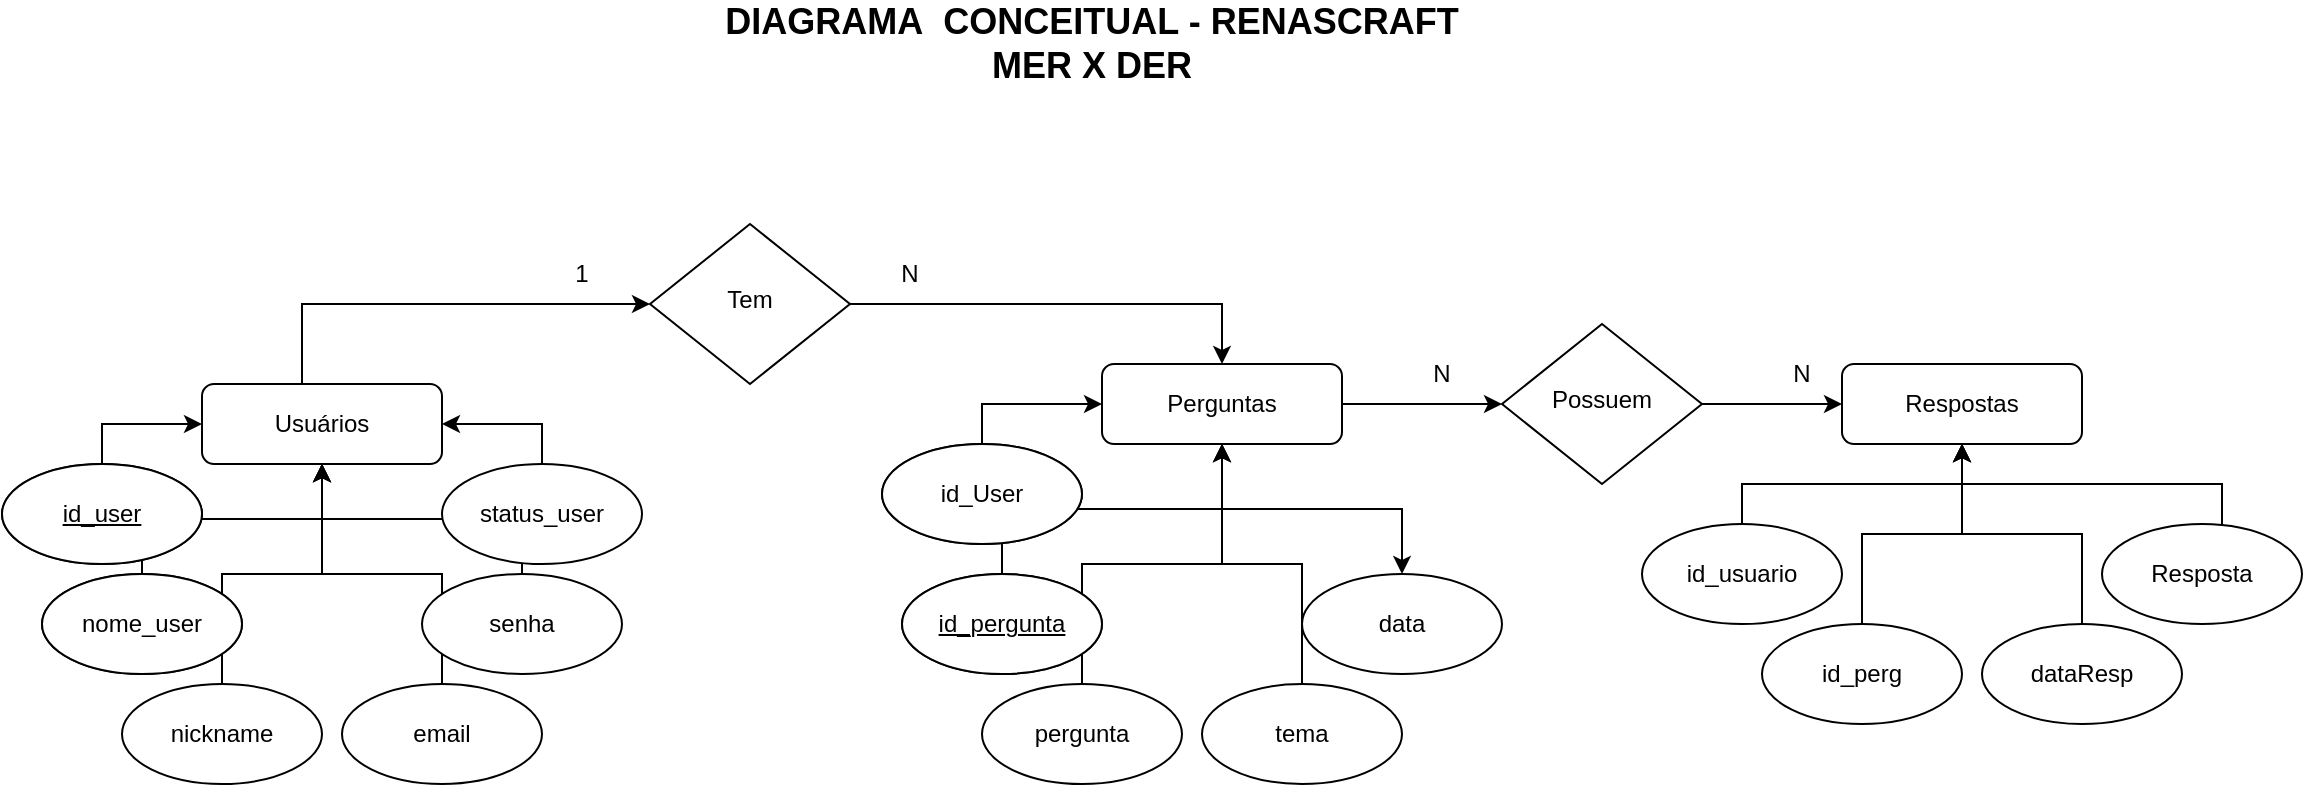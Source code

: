 <mxfile version="20.6.2" type="device"><diagram id="C5RBs43oDa-KdzZeNtuy" name="Page-1"><mxGraphModel dx="2511" dy="1445" grid="1" gridSize="10" guides="1" tooltips="1" connect="1" arrows="1" fold="1" page="1" pageScale="1" pageWidth="827" pageHeight="1169" math="0" shadow="0"><root><mxCell id="WIyWlLk6GJQsqaUBKTNV-0"/><mxCell id="WIyWlLk6GJQsqaUBKTNV-1" parent="WIyWlLk6GJQsqaUBKTNV-0"/><mxCell id="T-JM7U3I1AaQGYlx5DAo-31" style="edgeStyle=orthogonalEdgeStyle;rounded=0;orthogonalLoop=1;jettySize=auto;html=1;entryX=0;entryY=0.5;entryDx=0;entryDy=0;" edge="1" parent="WIyWlLk6GJQsqaUBKTNV-1" source="WIyWlLk6GJQsqaUBKTNV-3" target="WIyWlLk6GJQsqaUBKTNV-6"><mxGeometry relative="1" as="geometry"><Array as="points"><mxPoint x="440" y="240"/></Array></mxGeometry></mxCell><mxCell id="WIyWlLk6GJQsqaUBKTNV-3" value="Usuários" style="rounded=1;whiteSpace=wrap;html=1;fontSize=12;glass=0;strokeWidth=1;shadow=0;" parent="WIyWlLk6GJQsqaUBKTNV-1" vertex="1"><mxGeometry x="390" y="280" width="120" height="40" as="geometry"/></mxCell><mxCell id="T-JM7U3I1AaQGYlx5DAo-33" style="edgeStyle=orthogonalEdgeStyle;rounded=0;orthogonalLoop=1;jettySize=auto;html=1;entryX=0.5;entryY=0;entryDx=0;entryDy=0;" edge="1" parent="WIyWlLk6GJQsqaUBKTNV-1" source="WIyWlLk6GJQsqaUBKTNV-6" target="T-JM7U3I1AaQGYlx5DAo-1"><mxGeometry relative="1" as="geometry"/></mxCell><mxCell id="WIyWlLk6GJQsqaUBKTNV-6" value="Tem" style="rhombus;whiteSpace=wrap;html=1;shadow=0;fontFamily=Helvetica;fontSize=12;align=center;strokeWidth=1;spacing=6;spacingTop=-4;" parent="WIyWlLk6GJQsqaUBKTNV-1" vertex="1"><mxGeometry x="614" y="200" width="100" height="80" as="geometry"/></mxCell><mxCell id="T-JM7U3I1AaQGYlx5DAo-0" value="1" style="text;html=1;strokeColor=none;fillColor=none;align=center;verticalAlign=middle;whiteSpace=wrap;rounded=0;" vertex="1" parent="WIyWlLk6GJQsqaUBKTNV-1"><mxGeometry x="550" y="210" width="60" height="30" as="geometry"/></mxCell><mxCell id="T-JM7U3I1AaQGYlx5DAo-45" style="edgeStyle=orthogonalEdgeStyle;rounded=0;orthogonalLoop=1;jettySize=auto;html=1;entryX=0.5;entryY=0;entryDx=0;entryDy=0;" edge="1" parent="WIyWlLk6GJQsqaUBKTNV-1" source="T-JM7U3I1AaQGYlx5DAo-1" target="T-JM7U3I1AaQGYlx5DAo-15"><mxGeometry relative="1" as="geometry"/></mxCell><mxCell id="T-JM7U3I1AaQGYlx5DAo-47" style="edgeStyle=orthogonalEdgeStyle;rounded=0;orthogonalLoop=1;jettySize=auto;html=1;entryX=0;entryY=0.5;entryDx=0;entryDy=0;" edge="1" parent="WIyWlLk6GJQsqaUBKTNV-1" source="T-JM7U3I1AaQGYlx5DAo-1" target="T-JM7U3I1AaQGYlx5DAo-48"><mxGeometry relative="1" as="geometry"><mxPoint x="1030" y="290" as="targetPoint"/></mxGeometry></mxCell><mxCell id="T-JM7U3I1AaQGYlx5DAo-1" value="Perguntas" style="rounded=1;whiteSpace=wrap;html=1;fontSize=12;glass=0;strokeWidth=1;shadow=0;" vertex="1" parent="WIyWlLk6GJQsqaUBKTNV-1"><mxGeometry x="840" y="270" width="120" height="40" as="geometry"/></mxCell><mxCell id="T-JM7U3I1AaQGYlx5DAo-3" value="N" style="text;html=1;strokeColor=none;fillColor=none;align=center;verticalAlign=middle;whiteSpace=wrap;rounded=0;" vertex="1" parent="WIyWlLk6GJQsqaUBKTNV-1"><mxGeometry x="714" y="210" width="60" height="30" as="geometry"/></mxCell><mxCell id="T-JM7U3I1AaQGYlx5DAo-21" style="edgeStyle=orthogonalEdgeStyle;rounded=0;orthogonalLoop=1;jettySize=auto;html=1;entryX=0;entryY=0.5;entryDx=0;entryDy=0;" edge="1" parent="WIyWlLk6GJQsqaUBKTNV-1" source="T-JM7U3I1AaQGYlx5DAo-4" target="WIyWlLk6GJQsqaUBKTNV-3"><mxGeometry relative="1" as="geometry"/></mxCell><mxCell id="T-JM7U3I1AaQGYlx5DAo-4" value="&lt;u&gt;id_user&lt;/u&gt;" style="ellipse;whiteSpace=wrap;html=1;" vertex="1" parent="WIyWlLk6GJQsqaUBKTNV-1"><mxGeometry x="290" y="320" width="100" height="50" as="geometry"/></mxCell><mxCell id="T-JM7U3I1AaQGYlx5DAo-22" style="edgeStyle=orthogonalEdgeStyle;rounded=0;orthogonalLoop=1;jettySize=auto;html=1;entryX=0.5;entryY=1;entryDx=0;entryDy=0;" edge="1" parent="WIyWlLk6GJQsqaUBKTNV-1" source="T-JM7U3I1AaQGYlx5DAo-6" target="WIyWlLk6GJQsqaUBKTNV-3"><mxGeometry relative="1" as="geometry"/></mxCell><mxCell id="T-JM7U3I1AaQGYlx5DAo-6" value="nome_user" style="ellipse;whiteSpace=wrap;html=1;" vertex="1" parent="WIyWlLk6GJQsqaUBKTNV-1"><mxGeometry x="310" y="375" width="100" height="50" as="geometry"/></mxCell><mxCell id="T-JM7U3I1AaQGYlx5DAo-24" style="edgeStyle=orthogonalEdgeStyle;rounded=0;orthogonalLoop=1;jettySize=auto;html=1;entryX=0.5;entryY=1;entryDx=0;entryDy=0;" edge="1" parent="WIyWlLk6GJQsqaUBKTNV-1" source="T-JM7U3I1AaQGYlx5DAo-7" target="WIyWlLk6GJQsqaUBKTNV-3"><mxGeometry relative="1" as="geometry"/></mxCell><mxCell id="T-JM7U3I1AaQGYlx5DAo-7" value="nickname" style="ellipse;whiteSpace=wrap;html=1;" vertex="1" parent="WIyWlLk6GJQsqaUBKTNV-1"><mxGeometry x="350" y="430" width="100" height="50" as="geometry"/></mxCell><mxCell id="T-JM7U3I1AaQGYlx5DAo-25" style="edgeStyle=orthogonalEdgeStyle;rounded=0;orthogonalLoop=1;jettySize=auto;html=1;entryX=0.5;entryY=1;entryDx=0;entryDy=0;" edge="1" parent="WIyWlLk6GJQsqaUBKTNV-1" source="T-JM7U3I1AaQGYlx5DAo-8" target="WIyWlLk6GJQsqaUBKTNV-3"><mxGeometry relative="1" as="geometry"/></mxCell><mxCell id="T-JM7U3I1AaQGYlx5DAo-8" value="email" style="ellipse;whiteSpace=wrap;html=1;" vertex="1" parent="WIyWlLk6GJQsqaUBKTNV-1"><mxGeometry x="460" y="430" width="100" height="50" as="geometry"/></mxCell><mxCell id="T-JM7U3I1AaQGYlx5DAo-27" style="edgeStyle=orthogonalEdgeStyle;rounded=0;orthogonalLoop=1;jettySize=auto;html=1;entryX=0.5;entryY=1;entryDx=0;entryDy=0;" edge="1" parent="WIyWlLk6GJQsqaUBKTNV-1" source="T-JM7U3I1AaQGYlx5DAo-9" target="WIyWlLk6GJQsqaUBKTNV-3"><mxGeometry relative="1" as="geometry"/></mxCell><mxCell id="T-JM7U3I1AaQGYlx5DAo-9" value="senha" style="ellipse;whiteSpace=wrap;html=1;" vertex="1" parent="WIyWlLk6GJQsqaUBKTNV-1"><mxGeometry x="500" y="375" width="100" height="50" as="geometry"/></mxCell><mxCell id="T-JM7U3I1AaQGYlx5DAo-28" style="edgeStyle=orthogonalEdgeStyle;rounded=0;orthogonalLoop=1;jettySize=auto;html=1;entryX=1;entryY=0.5;entryDx=0;entryDy=0;" edge="1" parent="WIyWlLk6GJQsqaUBKTNV-1" source="T-JM7U3I1AaQGYlx5DAo-10" target="WIyWlLk6GJQsqaUBKTNV-3"><mxGeometry relative="1" as="geometry"/></mxCell><mxCell id="T-JM7U3I1AaQGYlx5DAo-10" value="status_user" style="ellipse;whiteSpace=wrap;html=1;" vertex="1" parent="WIyWlLk6GJQsqaUBKTNV-1"><mxGeometry x="510" y="320" width="100" height="50" as="geometry"/></mxCell><mxCell id="T-JM7U3I1AaQGYlx5DAo-34" style="edgeStyle=orthogonalEdgeStyle;rounded=0;orthogonalLoop=1;jettySize=auto;html=1;entryX=0;entryY=0.5;entryDx=0;entryDy=0;" edge="1" parent="WIyWlLk6GJQsqaUBKTNV-1" source="T-JM7U3I1AaQGYlx5DAo-11" target="T-JM7U3I1AaQGYlx5DAo-1"><mxGeometry relative="1" as="geometry"><Array as="points"><mxPoint x="780" y="290"/></Array></mxGeometry></mxCell><mxCell id="T-JM7U3I1AaQGYlx5DAo-11" value="id_User" style="ellipse;whiteSpace=wrap;html=1;" vertex="1" parent="WIyWlLk6GJQsqaUBKTNV-1"><mxGeometry x="730" y="310" width="100" height="50" as="geometry"/></mxCell><mxCell id="T-JM7U3I1AaQGYlx5DAo-35" style="edgeStyle=orthogonalEdgeStyle;rounded=0;orthogonalLoop=1;jettySize=auto;html=1;entryX=0.5;entryY=1;entryDx=0;entryDy=0;" edge="1" parent="WIyWlLk6GJQsqaUBKTNV-1" source="T-JM7U3I1AaQGYlx5DAo-12" target="T-JM7U3I1AaQGYlx5DAo-1"><mxGeometry relative="1" as="geometry"/></mxCell><mxCell id="T-JM7U3I1AaQGYlx5DAo-12" value="&lt;u&gt;id_pergunta&lt;/u&gt;" style="ellipse;whiteSpace=wrap;html=1;" vertex="1" parent="WIyWlLk6GJQsqaUBKTNV-1"><mxGeometry x="740" y="375" width="100" height="50" as="geometry"/></mxCell><mxCell id="T-JM7U3I1AaQGYlx5DAo-37" style="edgeStyle=orthogonalEdgeStyle;rounded=0;orthogonalLoop=1;jettySize=auto;html=1;entryX=0.5;entryY=1;entryDx=0;entryDy=0;" edge="1" parent="WIyWlLk6GJQsqaUBKTNV-1" source="T-JM7U3I1AaQGYlx5DAo-13" target="T-JM7U3I1AaQGYlx5DAo-1"><mxGeometry relative="1" as="geometry"/></mxCell><mxCell id="T-JM7U3I1AaQGYlx5DAo-13" value="pergunta" style="ellipse;whiteSpace=wrap;html=1;" vertex="1" parent="WIyWlLk6GJQsqaUBKTNV-1"><mxGeometry x="780" y="430" width="100" height="50" as="geometry"/></mxCell><mxCell id="T-JM7U3I1AaQGYlx5DAo-39" style="edgeStyle=orthogonalEdgeStyle;rounded=0;orthogonalLoop=1;jettySize=auto;html=1;entryX=0.5;entryY=1;entryDx=0;entryDy=0;" edge="1" parent="WIyWlLk6GJQsqaUBKTNV-1" source="T-JM7U3I1AaQGYlx5DAo-14" target="T-JM7U3I1AaQGYlx5DAo-1"><mxGeometry relative="1" as="geometry"/></mxCell><mxCell id="T-JM7U3I1AaQGYlx5DAo-14" value="tema" style="ellipse;whiteSpace=wrap;html=1;" vertex="1" parent="WIyWlLk6GJQsqaUBKTNV-1"><mxGeometry x="890" y="430" width="100" height="50" as="geometry"/></mxCell><mxCell id="T-JM7U3I1AaQGYlx5DAo-15" value="data" style="ellipse;whiteSpace=wrap;html=1;" vertex="1" parent="WIyWlLk6GJQsqaUBKTNV-1"><mxGeometry x="940" y="375" width="100" height="50" as="geometry"/></mxCell><mxCell id="T-JM7U3I1AaQGYlx5DAo-55" style="edgeStyle=orthogonalEdgeStyle;rounded=0;orthogonalLoop=1;jettySize=auto;html=1;entryX=0.5;entryY=1;entryDx=0;entryDy=0;" edge="1" parent="WIyWlLk6GJQsqaUBKTNV-1" source="T-JM7U3I1AaQGYlx5DAo-16" target="T-JM7U3I1AaQGYlx5DAo-52"><mxGeometry relative="1" as="geometry"/></mxCell><mxCell id="T-JM7U3I1AaQGYlx5DAo-16" value="id_usuario" style="ellipse;whiteSpace=wrap;html=1;" vertex="1" parent="WIyWlLk6GJQsqaUBKTNV-1"><mxGeometry x="1110" y="350" width="100" height="50" as="geometry"/></mxCell><mxCell id="T-JM7U3I1AaQGYlx5DAo-56" style="edgeStyle=orthogonalEdgeStyle;rounded=0;orthogonalLoop=1;jettySize=auto;html=1;entryX=0.5;entryY=1;entryDx=0;entryDy=0;" edge="1" parent="WIyWlLk6GJQsqaUBKTNV-1" source="T-JM7U3I1AaQGYlx5DAo-17" target="T-JM7U3I1AaQGYlx5DAo-52"><mxGeometry relative="1" as="geometry"/></mxCell><mxCell id="T-JM7U3I1AaQGYlx5DAo-17" value="id_perg" style="ellipse;whiteSpace=wrap;html=1;" vertex="1" parent="WIyWlLk6GJQsqaUBKTNV-1"><mxGeometry x="1170" y="400" width="100" height="50" as="geometry"/></mxCell><mxCell id="T-JM7U3I1AaQGYlx5DAo-57" style="edgeStyle=orthogonalEdgeStyle;rounded=0;orthogonalLoop=1;jettySize=auto;html=1;entryX=0.5;entryY=1;entryDx=0;entryDy=0;" edge="1" parent="WIyWlLk6GJQsqaUBKTNV-1" source="T-JM7U3I1AaQGYlx5DAo-19" target="T-JM7U3I1AaQGYlx5DAo-52"><mxGeometry relative="1" as="geometry"/></mxCell><mxCell id="T-JM7U3I1AaQGYlx5DAo-19" value="dataResp" style="ellipse;whiteSpace=wrap;html=1;" vertex="1" parent="WIyWlLk6GJQsqaUBKTNV-1"><mxGeometry x="1280" y="400" width="100" height="50" as="geometry"/></mxCell><mxCell id="T-JM7U3I1AaQGYlx5DAo-23" value="&lt;u&gt;id_user&lt;/u&gt;" style="ellipse;whiteSpace=wrap;html=1;" vertex="1" parent="WIyWlLk6GJQsqaUBKTNV-1"><mxGeometry x="290" y="320" width="100" height="50" as="geometry"/></mxCell><mxCell id="T-JM7U3I1AaQGYlx5DAo-26" value="nome_user" style="ellipse;whiteSpace=wrap;html=1;" vertex="1" parent="WIyWlLk6GJQsqaUBKTNV-1"><mxGeometry x="310" y="375" width="100" height="50" as="geometry"/></mxCell><mxCell id="T-JM7U3I1AaQGYlx5DAo-36" value="id_User" style="ellipse;whiteSpace=wrap;html=1;" vertex="1" parent="WIyWlLk6GJQsqaUBKTNV-1"><mxGeometry x="730" y="310" width="100" height="50" as="geometry"/></mxCell><mxCell id="T-JM7U3I1AaQGYlx5DAo-44" value="&lt;u&gt;id_pergunta&lt;/u&gt;" style="ellipse;whiteSpace=wrap;html=1;" vertex="1" parent="WIyWlLk6GJQsqaUBKTNV-1"><mxGeometry x="740" y="375" width="100" height="50" as="geometry"/></mxCell><mxCell id="T-JM7U3I1AaQGYlx5DAo-53" style="edgeStyle=orthogonalEdgeStyle;rounded=0;orthogonalLoop=1;jettySize=auto;html=1;entryX=0;entryY=0.5;entryDx=0;entryDy=0;" edge="1" parent="WIyWlLk6GJQsqaUBKTNV-1" source="T-JM7U3I1AaQGYlx5DAo-48" target="T-JM7U3I1AaQGYlx5DAo-52"><mxGeometry relative="1" as="geometry"/></mxCell><mxCell id="T-JM7U3I1AaQGYlx5DAo-48" value="Possuem" style="rhombus;whiteSpace=wrap;html=1;shadow=0;fontFamily=Helvetica;fontSize=12;align=center;strokeWidth=1;spacing=6;spacingTop=-4;" vertex="1" parent="WIyWlLk6GJQsqaUBKTNV-1"><mxGeometry x="1040" y="250" width="100" height="80" as="geometry"/></mxCell><mxCell id="T-JM7U3I1AaQGYlx5DAo-50" value="N" style="text;html=1;strokeColor=none;fillColor=none;align=center;verticalAlign=middle;whiteSpace=wrap;rounded=0;" vertex="1" parent="WIyWlLk6GJQsqaUBKTNV-1"><mxGeometry x="980" y="260" width="60" height="30" as="geometry"/></mxCell><mxCell id="T-JM7U3I1AaQGYlx5DAo-51" value="N" style="text;html=1;strokeColor=none;fillColor=none;align=center;verticalAlign=middle;whiteSpace=wrap;rounded=0;" vertex="1" parent="WIyWlLk6GJQsqaUBKTNV-1"><mxGeometry x="1160" y="260" width="60" height="30" as="geometry"/></mxCell><mxCell id="T-JM7U3I1AaQGYlx5DAo-52" value="Respostas" style="rounded=1;whiteSpace=wrap;html=1;fontSize=12;glass=0;strokeWidth=1;shadow=0;" vertex="1" parent="WIyWlLk6GJQsqaUBKTNV-1"><mxGeometry x="1210" y="270" width="120" height="40" as="geometry"/></mxCell><mxCell id="T-JM7U3I1AaQGYlx5DAo-58" style="edgeStyle=orthogonalEdgeStyle;rounded=0;orthogonalLoop=1;jettySize=auto;html=1;entryX=0.5;entryY=1;entryDx=0;entryDy=0;" edge="1" parent="WIyWlLk6GJQsqaUBKTNV-1" source="T-JM7U3I1AaQGYlx5DAo-54" target="T-JM7U3I1AaQGYlx5DAo-52"><mxGeometry relative="1" as="geometry"><Array as="points"><mxPoint x="1400" y="330"/><mxPoint x="1270" y="330"/></Array></mxGeometry></mxCell><mxCell id="T-JM7U3I1AaQGYlx5DAo-54" value="Resposta" style="ellipse;whiteSpace=wrap;html=1;" vertex="1" parent="WIyWlLk6GJQsqaUBKTNV-1"><mxGeometry x="1340" y="350" width="100" height="50" as="geometry"/></mxCell><mxCell id="T-JM7U3I1AaQGYlx5DAo-59" value="&lt;font style=&quot;font-size: 18px;&quot;&gt;&lt;b style=&quot;&quot;&gt;DIAGRAMA&amp;nbsp; CONCEITUAL - RENASCRAFT&lt;br&gt;MER X DER&lt;/b&gt;&lt;/font&gt;" style="text;html=1;strokeColor=none;fillColor=none;align=center;verticalAlign=middle;whiteSpace=wrap;rounded=0;" vertex="1" parent="WIyWlLk6GJQsqaUBKTNV-1"><mxGeometry x="520" y="90" width="630" height="40" as="geometry"/></mxCell></root></mxGraphModel></diagram></mxfile>